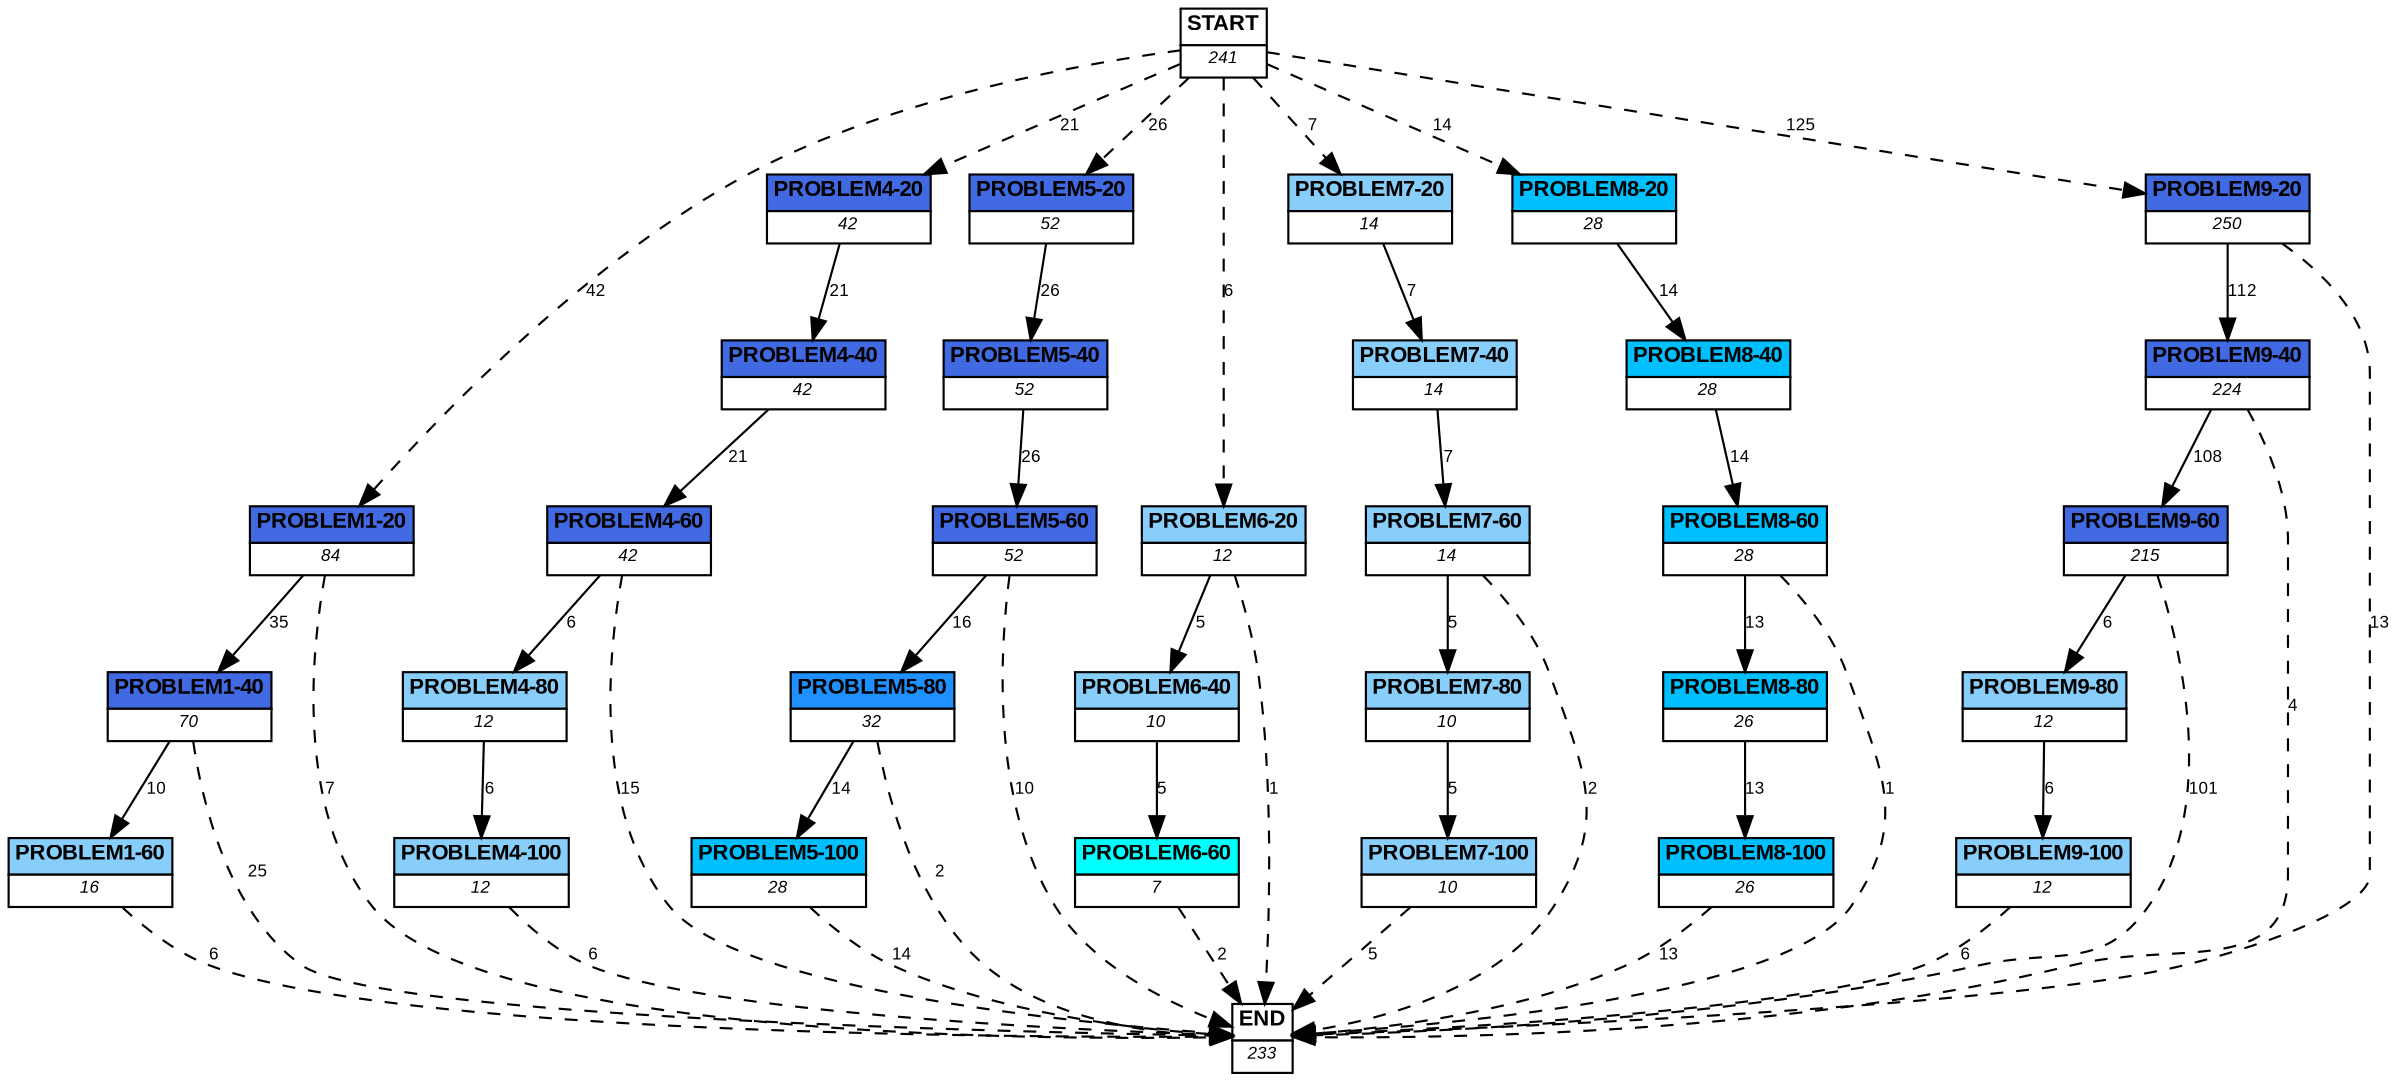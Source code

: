 digraph graphname {
	dpi = 150
	size="16,11!";
	margin = 0;
"PROBLEM1-20" [shape=plain, label=<<table border="0" cellborder="1" cellspacing="0"><tr><td bgcolor="royalblue"><FONT face="Arial" POINT-SIZE="10"><b>PROBLEM1-20</b></FONT></td></tr><tr><td bgcolor="white"><FONT face="Arial" POINT-SIZE="8"><i>84</i></FONT></td></tr></table>>]
"PROBLEM1-40" [shape=plain, label=<<table border="0" cellborder="1" cellspacing="0"><tr><td bgcolor="royalblue"><FONT face="Arial" POINT-SIZE="10"><b>PROBLEM1-40</b></FONT></td></tr><tr><td bgcolor="white"><FONT face="Arial" POINT-SIZE="8"><i>70</i></FONT></td></tr></table>>]
"PROBLEM1-60" [shape=plain, label=<<table border="0" cellborder="1" cellspacing="0"><tr><td bgcolor="lightskyblue"><FONT face="Arial" POINT-SIZE="10"><b>PROBLEM1-60</b></FONT></td></tr><tr><td bgcolor="white"><FONT face="Arial" POINT-SIZE="8"><i>16</i></FONT></td></tr></table>>]
"PROBLEM4-20" [shape=plain, label=<<table border="0" cellborder="1" cellspacing="0"><tr><td bgcolor="royalblue"><FONT face="Arial" POINT-SIZE="10"><b>PROBLEM4-20</b></FONT></td></tr><tr><td bgcolor="white"><FONT face="Arial" POINT-SIZE="8"><i>42</i></FONT></td></tr></table>>]
"PROBLEM4-40" [shape=plain, label=<<table border="0" cellborder="1" cellspacing="0"><tr><td bgcolor="royalblue"><FONT face="Arial" POINT-SIZE="10"><b>PROBLEM4-40</b></FONT></td></tr><tr><td bgcolor="white"><FONT face="Arial" POINT-SIZE="8"><i>42</i></FONT></td></tr></table>>]
"PROBLEM4-60" [shape=plain, label=<<table border="0" cellborder="1" cellspacing="0"><tr><td bgcolor="royalblue"><FONT face="Arial" POINT-SIZE="10"><b>PROBLEM4-60</b></FONT></td></tr><tr><td bgcolor="white"><FONT face="Arial" POINT-SIZE="8"><i>42</i></FONT></td></tr></table>>]
"PROBLEM5-20" [shape=plain, label=<<table border="0" cellborder="1" cellspacing="0"><tr><td bgcolor="royalblue"><FONT face="Arial" POINT-SIZE="10"><b>PROBLEM5-20</b></FONT></td></tr><tr><td bgcolor="white"><FONT face="Arial" POINT-SIZE="8"><i>52</i></FONT></td></tr></table>>]
"PROBLEM5-40" [shape=plain, label=<<table border="0" cellborder="1" cellspacing="0"><tr><td bgcolor="royalblue"><FONT face="Arial" POINT-SIZE="10"><b>PROBLEM5-40</b></FONT></td></tr><tr><td bgcolor="white"><FONT face="Arial" POINT-SIZE="8"><i>52</i></FONT></td></tr></table>>]
"PROBLEM5-60" [shape=plain, label=<<table border="0" cellborder="1" cellspacing="0"><tr><td bgcolor="royalblue"><FONT face="Arial" POINT-SIZE="10"><b>PROBLEM5-60</b></FONT></td></tr><tr><td bgcolor="white"><FONT face="Arial" POINT-SIZE="8"><i>52</i></FONT></td></tr></table>>]
"PROBLEM6-20" [shape=plain, label=<<table border="0" cellborder="1" cellspacing="0"><tr><td bgcolor="lightskyblue"><FONT face="Arial" POINT-SIZE="10"><b>PROBLEM6-20</b></FONT></td></tr><tr><td bgcolor="white"><FONT face="Arial" POINT-SIZE="8"><i>12</i></FONT></td></tr></table>>]
"PROBLEM7-20" [shape=plain, label=<<table border="0" cellborder="1" cellspacing="0"><tr><td bgcolor="lightskyblue"><FONT face="Arial" POINT-SIZE="10"><b>PROBLEM7-20</b></FONT></td></tr><tr><td bgcolor="white"><FONT face="Arial" POINT-SIZE="8"><i>14</i></FONT></td></tr></table>>]
"PROBLEM7-40" [shape=plain, label=<<table border="0" cellborder="1" cellspacing="0"><tr><td bgcolor="lightskyblue"><FONT face="Arial" POINT-SIZE="10"><b>PROBLEM7-40</b></FONT></td></tr><tr><td bgcolor="white"><FONT face="Arial" POINT-SIZE="8"><i>14</i></FONT></td></tr></table>>]
"PROBLEM7-60" [shape=plain, label=<<table border="0" cellborder="1" cellspacing="0"><tr><td bgcolor="lightskyblue"><FONT face="Arial" POINT-SIZE="10"><b>PROBLEM7-60</b></FONT></td></tr><tr><td bgcolor="white"><FONT face="Arial" POINT-SIZE="8"><i>14</i></FONT></td></tr></table>>]
"PROBLEM8-20" [shape=plain, label=<<table border="0" cellborder="1" cellspacing="0"><tr><td bgcolor="deepskyblue"><FONT face="Arial" POINT-SIZE="10"><b>PROBLEM8-20</b></FONT></td></tr><tr><td bgcolor="white"><FONT face="Arial" POINT-SIZE="8"><i>28</i></FONT></td></tr></table>>]
"PROBLEM8-40" [shape=plain, label=<<table border="0" cellborder="1" cellspacing="0"><tr><td bgcolor="deepskyblue"><FONT face="Arial" POINT-SIZE="10"><b>PROBLEM8-40</b></FONT></td></tr><tr><td bgcolor="white"><FONT face="Arial" POINT-SIZE="8"><i>28</i></FONT></td></tr></table>>]
"PROBLEM8-60" [shape=plain, label=<<table border="0" cellborder="1" cellspacing="0"><tr><td bgcolor="deepskyblue"><FONT face="Arial" POINT-SIZE="10"><b>PROBLEM8-60</b></FONT></td></tr><tr><td bgcolor="white"><FONT face="Arial" POINT-SIZE="8"><i>28</i></FONT></td></tr></table>>]
"PROBLEM9-20" [shape=plain, label=<<table border="0" cellborder="1" cellspacing="0"><tr><td bgcolor="royalblue"><FONT face="Arial" POINT-SIZE="10"><b>PROBLEM9-20</b></FONT></td></tr><tr><td bgcolor="white"><FONT face="Arial" POINT-SIZE="8"><i>250</i></FONT></td></tr></table>>]
"PROBLEM9-40" [shape=plain, label=<<table border="0" cellborder="1" cellspacing="0"><tr><td bgcolor="royalblue"><FONT face="Arial" POINT-SIZE="10"><b>PROBLEM9-40</b></FONT></td></tr><tr><td bgcolor="white"><FONT face="Arial" POINT-SIZE="8"><i>224</i></FONT></td></tr></table>>]
"PROBLEM9-60" [shape=plain, label=<<table border="0" cellborder="1" cellspacing="0"><tr><td bgcolor="royalblue"><FONT face="Arial" POINT-SIZE="10"><b>PROBLEM9-60</b></FONT></td></tr><tr><td bgcolor="white"><FONT face="Arial" POINT-SIZE="8"><i>215</i></FONT></td></tr></table>>]
"PROBLEM6-40" [shape=plain, label=<<table border="0" cellborder="1" cellspacing="0"><tr><td bgcolor="lightskyblue"><FONT face="Arial" POINT-SIZE="10"><b>PROBLEM6-40</b></FONT></td></tr><tr><td bgcolor="white"><FONT face="Arial" POINT-SIZE="8"><i>10</i></FONT></td></tr></table>>]
"PROBLEM6-60" [shape=plain, label=<<table border="0" cellborder="1" cellspacing="0"><tr><td bgcolor="aqua"><FONT face="Arial" POINT-SIZE="10"><b>PROBLEM6-60</b></FONT></td></tr><tr><td bgcolor="white"><FONT face="Arial" POINT-SIZE="8"><i>7</i></FONT></td></tr></table>>]
"PROBLEM5-80" [shape=plain, label=<<table border="0" cellborder="1" cellspacing="0"><tr><td bgcolor="dodgerblue"><FONT face="Arial" POINT-SIZE="10"><b>PROBLEM5-80</b></FONT></td></tr><tr><td bgcolor="white"><FONT face="Arial" POINT-SIZE="8"><i>32</i></FONT></td></tr></table>>]
"PROBLEM5-100" [shape=plain, label=<<table border="0" cellborder="1" cellspacing="0"><tr><td bgcolor="deepskyblue"><FONT face="Arial" POINT-SIZE="10"><b>PROBLEM5-100</b></FONT></td></tr><tr><td bgcolor="white"><FONT face="Arial" POINT-SIZE="8"><i>28</i></FONT></td></tr></table>>]
"PROBLEM8-80" [shape=plain, label=<<table border="0" cellborder="1" cellspacing="0"><tr><td bgcolor="deepskyblue"><FONT face="Arial" POINT-SIZE="10"><b>PROBLEM8-80</b></FONT></td></tr><tr><td bgcolor="white"><FONT face="Arial" POINT-SIZE="8"><i>26</i></FONT></td></tr></table>>]
"PROBLEM8-100" [shape=plain, label=<<table border="0" cellborder="1" cellspacing="0"><tr><td bgcolor="deepskyblue"><FONT face="Arial" POINT-SIZE="10"><b>PROBLEM8-100</b></FONT></td></tr><tr><td bgcolor="white"><FONT face="Arial" POINT-SIZE="8"><i>26</i></FONT></td></tr></table>>]
"PROBLEM7-80" [shape=plain, label=<<table border="0" cellborder="1" cellspacing="0"><tr><td bgcolor="lightskyblue"><FONT face="Arial" POINT-SIZE="10"><b>PROBLEM7-80</b></FONT></td></tr><tr><td bgcolor="white"><FONT face="Arial" POINT-SIZE="8"><i>10</i></FONT></td></tr></table>>]
"PROBLEM7-100" [shape=plain, label=<<table border="0" cellborder="1" cellspacing="0"><tr><td bgcolor="lightskyblue"><FONT face="Arial" POINT-SIZE="10"><b>PROBLEM7-100</b></FONT></td></tr><tr><td bgcolor="white"><FONT face="Arial" POINT-SIZE="8"><i>10</i></FONT></td></tr></table>>]
"PROBLEM4-80" [shape=plain, label=<<table border="0" cellborder="1" cellspacing="0"><tr><td bgcolor="lightskyblue"><FONT face="Arial" POINT-SIZE="10"><b>PROBLEM4-80</b></FONT></td></tr><tr><td bgcolor="white"><FONT face="Arial" POINT-SIZE="8"><i>12</i></FONT></td></tr></table>>]
"PROBLEM4-100" [shape=plain, label=<<table border="0" cellborder="1" cellspacing="0"><tr><td bgcolor="lightskyblue"><FONT face="Arial" POINT-SIZE="10"><b>PROBLEM4-100</b></FONT></td></tr><tr><td bgcolor="white"><FONT face="Arial" POINT-SIZE="8"><i>12</i></FONT></td></tr></table>>]
"PROBLEM9-80" [shape=plain, label=<<table border="0" cellborder="1" cellspacing="0"><tr><td bgcolor="lightskyblue"><FONT face="Arial" POINT-SIZE="10"><b>PROBLEM9-80</b></FONT></td></tr><tr><td bgcolor="white"><FONT face="Arial" POINT-SIZE="8"><i>12</i></FONT></td></tr></table>>]
"PROBLEM9-100" [shape=plain, label=<<table border="0" cellborder="1" cellspacing="0"><tr><td bgcolor="lightskyblue"><FONT face="Arial" POINT-SIZE="10"><b>PROBLEM9-100</b></FONT></td></tr><tr><td bgcolor="white"><FONT face="Arial" POINT-SIZE="8"><i>12</i></FONT></td></tr></table>>]
"START" [shape=plain, label=<<table border="0" cellborder="1" cellspacing="0"><tr><td bgcolor="white"><FONT face="Arial" POINT-SIZE="10"><b>START</b></FONT></td></tr><tr><td bgcolor="white"><FONT face="Arial" POINT-SIZE="8"><i>241</i></FONT></td></tr></table>>]
"END" [shape=plain, label=<<table border="0" cellborder="1" cellspacing="0"><tr><td bgcolor="white"><FONT face="Arial" POINT-SIZE="10"><b>END</b></FONT></td></tr><tr><td bgcolor="white"><FONT face="Arial" POINT-SIZE="8"><i>233</i></FONT></td></tr></table>>]
"PROBLEM1-20" -> "PROBLEM1-40" [ label ="35" labelfloat=false fontname="Arial" fontsize=8]
"PROBLEM1-20" -> "END" [ style = dashed label ="7" labelfloat=false fontname="Arial" fontsize=8]
"PROBLEM1-40" -> "PROBLEM1-60" [ label ="10" labelfloat=false fontname="Arial" fontsize=8]
"PROBLEM1-40" -> "END" [ style = dashed label ="25" labelfloat=false fontname="Arial" fontsize=8]
"PROBLEM1-60" -> "END" [ style = dashed label ="6" labelfloat=false fontname="Arial" fontsize=8]
"PROBLEM4-20" -> "PROBLEM4-40" [ label ="21" labelfloat=false fontname="Arial" fontsize=8]
"PROBLEM4-40" -> "PROBLEM4-60" [ label ="21" labelfloat=false fontname="Arial" fontsize=8]
"PROBLEM4-60" -> "PROBLEM4-80" [ label ="6" labelfloat=false fontname="Arial" fontsize=8]
"PROBLEM4-60" -> "END" [ style = dashed label ="15" labelfloat=false fontname="Arial" fontsize=8]
"PROBLEM5-20" -> "PROBLEM5-40" [ label ="26" labelfloat=false fontname="Arial" fontsize=8]
"PROBLEM5-40" -> "PROBLEM5-60" [ label ="26" labelfloat=false fontname="Arial" fontsize=8]
"PROBLEM5-60" -> "PROBLEM5-80" [ label ="16" labelfloat=false fontname="Arial" fontsize=8]
"PROBLEM5-60" -> "END" [ style = dashed label ="10" labelfloat=false fontname="Arial" fontsize=8]
"PROBLEM6-20" -> "PROBLEM6-40" [ label ="5" labelfloat=false fontname="Arial" fontsize=8]
"PROBLEM6-20" -> "END" [ style = dashed label ="1" labelfloat=false fontname="Arial" fontsize=8]
"PROBLEM7-20" -> "PROBLEM7-40" [ label ="7" labelfloat=false fontname="Arial" fontsize=8]
"PROBLEM7-40" -> "PROBLEM7-60" [ label ="7" labelfloat=false fontname="Arial" fontsize=8]
"PROBLEM7-60" -> "PROBLEM7-80" [ label ="5" labelfloat=false fontname="Arial" fontsize=8]
"PROBLEM7-60" -> "END" [ style = dashed label ="2" labelfloat=false fontname="Arial" fontsize=8]
"PROBLEM8-20" -> "PROBLEM8-40" [ label ="14" labelfloat=false fontname="Arial" fontsize=8]
"PROBLEM8-40" -> "PROBLEM8-60" [ label ="14" labelfloat=false fontname="Arial" fontsize=8]
"PROBLEM8-60" -> "PROBLEM8-80" [ label ="13" labelfloat=false fontname="Arial" fontsize=8]
"PROBLEM8-60" -> "END" [ style = dashed label ="1" labelfloat=false fontname="Arial" fontsize=8]
"PROBLEM9-20" -> "PROBLEM9-40" [ label ="112" labelfloat=false fontname="Arial" fontsize=8]
"PROBLEM9-20" -> "END" [ style = dashed label ="13" labelfloat=false fontname="Arial" fontsize=8]
"PROBLEM9-40" -> "PROBLEM9-60" [ label ="108" labelfloat=false fontname="Arial" fontsize=8]
"PROBLEM9-40" -> "END" [ style = dashed label ="4" labelfloat=false fontname="Arial" fontsize=8]
"PROBLEM9-60" -> "PROBLEM9-80" [ label ="6" labelfloat=false fontname="Arial" fontsize=8]
"PROBLEM9-60" -> "END" [ style = dashed label ="101" labelfloat=false fontname="Arial" fontsize=8]
"PROBLEM6-40" -> "PROBLEM6-60" [ label ="5" labelfloat=false fontname="Arial" fontsize=8]
"PROBLEM6-60" -> "END" [ style = dashed label ="2" labelfloat=false fontname="Arial" fontsize=8]
"PROBLEM5-80" -> "PROBLEM5-100" [ label ="14" labelfloat=false fontname="Arial" fontsize=8]
"PROBLEM5-80" -> "END" [ style = dashed label ="2" labelfloat=false fontname="Arial" fontsize=8]
"PROBLEM5-100" -> "END" [ style = dashed label ="14" labelfloat=false fontname="Arial" fontsize=8]
"PROBLEM8-80" -> "PROBLEM8-100" [ label ="13" labelfloat=false fontname="Arial" fontsize=8]
"PROBLEM8-100" -> "END" [ style = dashed label ="13" labelfloat=false fontname="Arial" fontsize=8]
"PROBLEM7-80" -> "PROBLEM7-100" [ label ="5" labelfloat=false fontname="Arial" fontsize=8]
"PROBLEM7-100" -> "END" [ style = dashed label ="5" labelfloat=false fontname="Arial" fontsize=8]
"PROBLEM4-80" -> "PROBLEM4-100" [ label ="6" labelfloat=false fontname="Arial" fontsize=8]
"PROBLEM4-100" -> "END" [ style = dashed label ="6" labelfloat=false fontname="Arial" fontsize=8]
"PROBLEM9-80" -> "PROBLEM9-100" [ label ="6" labelfloat=false fontname="Arial" fontsize=8]
"PROBLEM9-100" -> "END" [ style = dashed label ="6" labelfloat=false fontname="Arial" fontsize=8]
"START" -> "PROBLEM1-20" [ style = dashed label ="42" labelfloat=false fontname="Arial" fontsize=8]
"START" -> "PROBLEM4-20" [ style = dashed label ="21" labelfloat=false fontname="Arial" fontsize=8]
"START" -> "PROBLEM5-20" [ style = dashed label ="26" labelfloat=false fontname="Arial" fontsize=8]
"START" -> "PROBLEM6-20" [ style = dashed label ="6" labelfloat=false fontname="Arial" fontsize=8]
"START" -> "PROBLEM7-20" [ style = dashed label ="7" labelfloat=false fontname="Arial" fontsize=8]
"START" -> "PROBLEM8-20" [ style = dashed label ="14" labelfloat=false fontname="Arial" fontsize=8]
"START" -> "PROBLEM9-20" [ style = dashed label ="125" labelfloat=false fontname="Arial" fontsize=8]
}